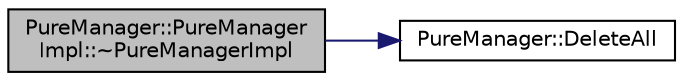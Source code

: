 digraph "PureManager::PureManagerImpl::~PureManagerImpl"
{
 // LATEX_PDF_SIZE
  edge [fontname="Helvetica",fontsize="10",labelfontname="Helvetica",labelfontsize="10"];
  node [fontname="Helvetica",fontsize="10",shape=record];
  rankdir="LR";
  Node1 [label="PureManager::PureManager\lImpl::~PureManagerImpl",height=0.2,width=0.4,color="black", fillcolor="grey75", style="filled", fontcolor="black",tooltip=" "];
  Node1 -> Node2 [color="midnightblue",fontsize="10",style="solid",fontname="Helvetica"];
  Node2 [label="PureManager::DeleteAll",height=0.2,width=0.4,color="black", fillcolor="white", style="filled",URL="$class_pure_manager.html#aa2dce679e42e1f662eca20f94d708c16",tooltip="Removes and destructs every managed element in the manager."];
}
